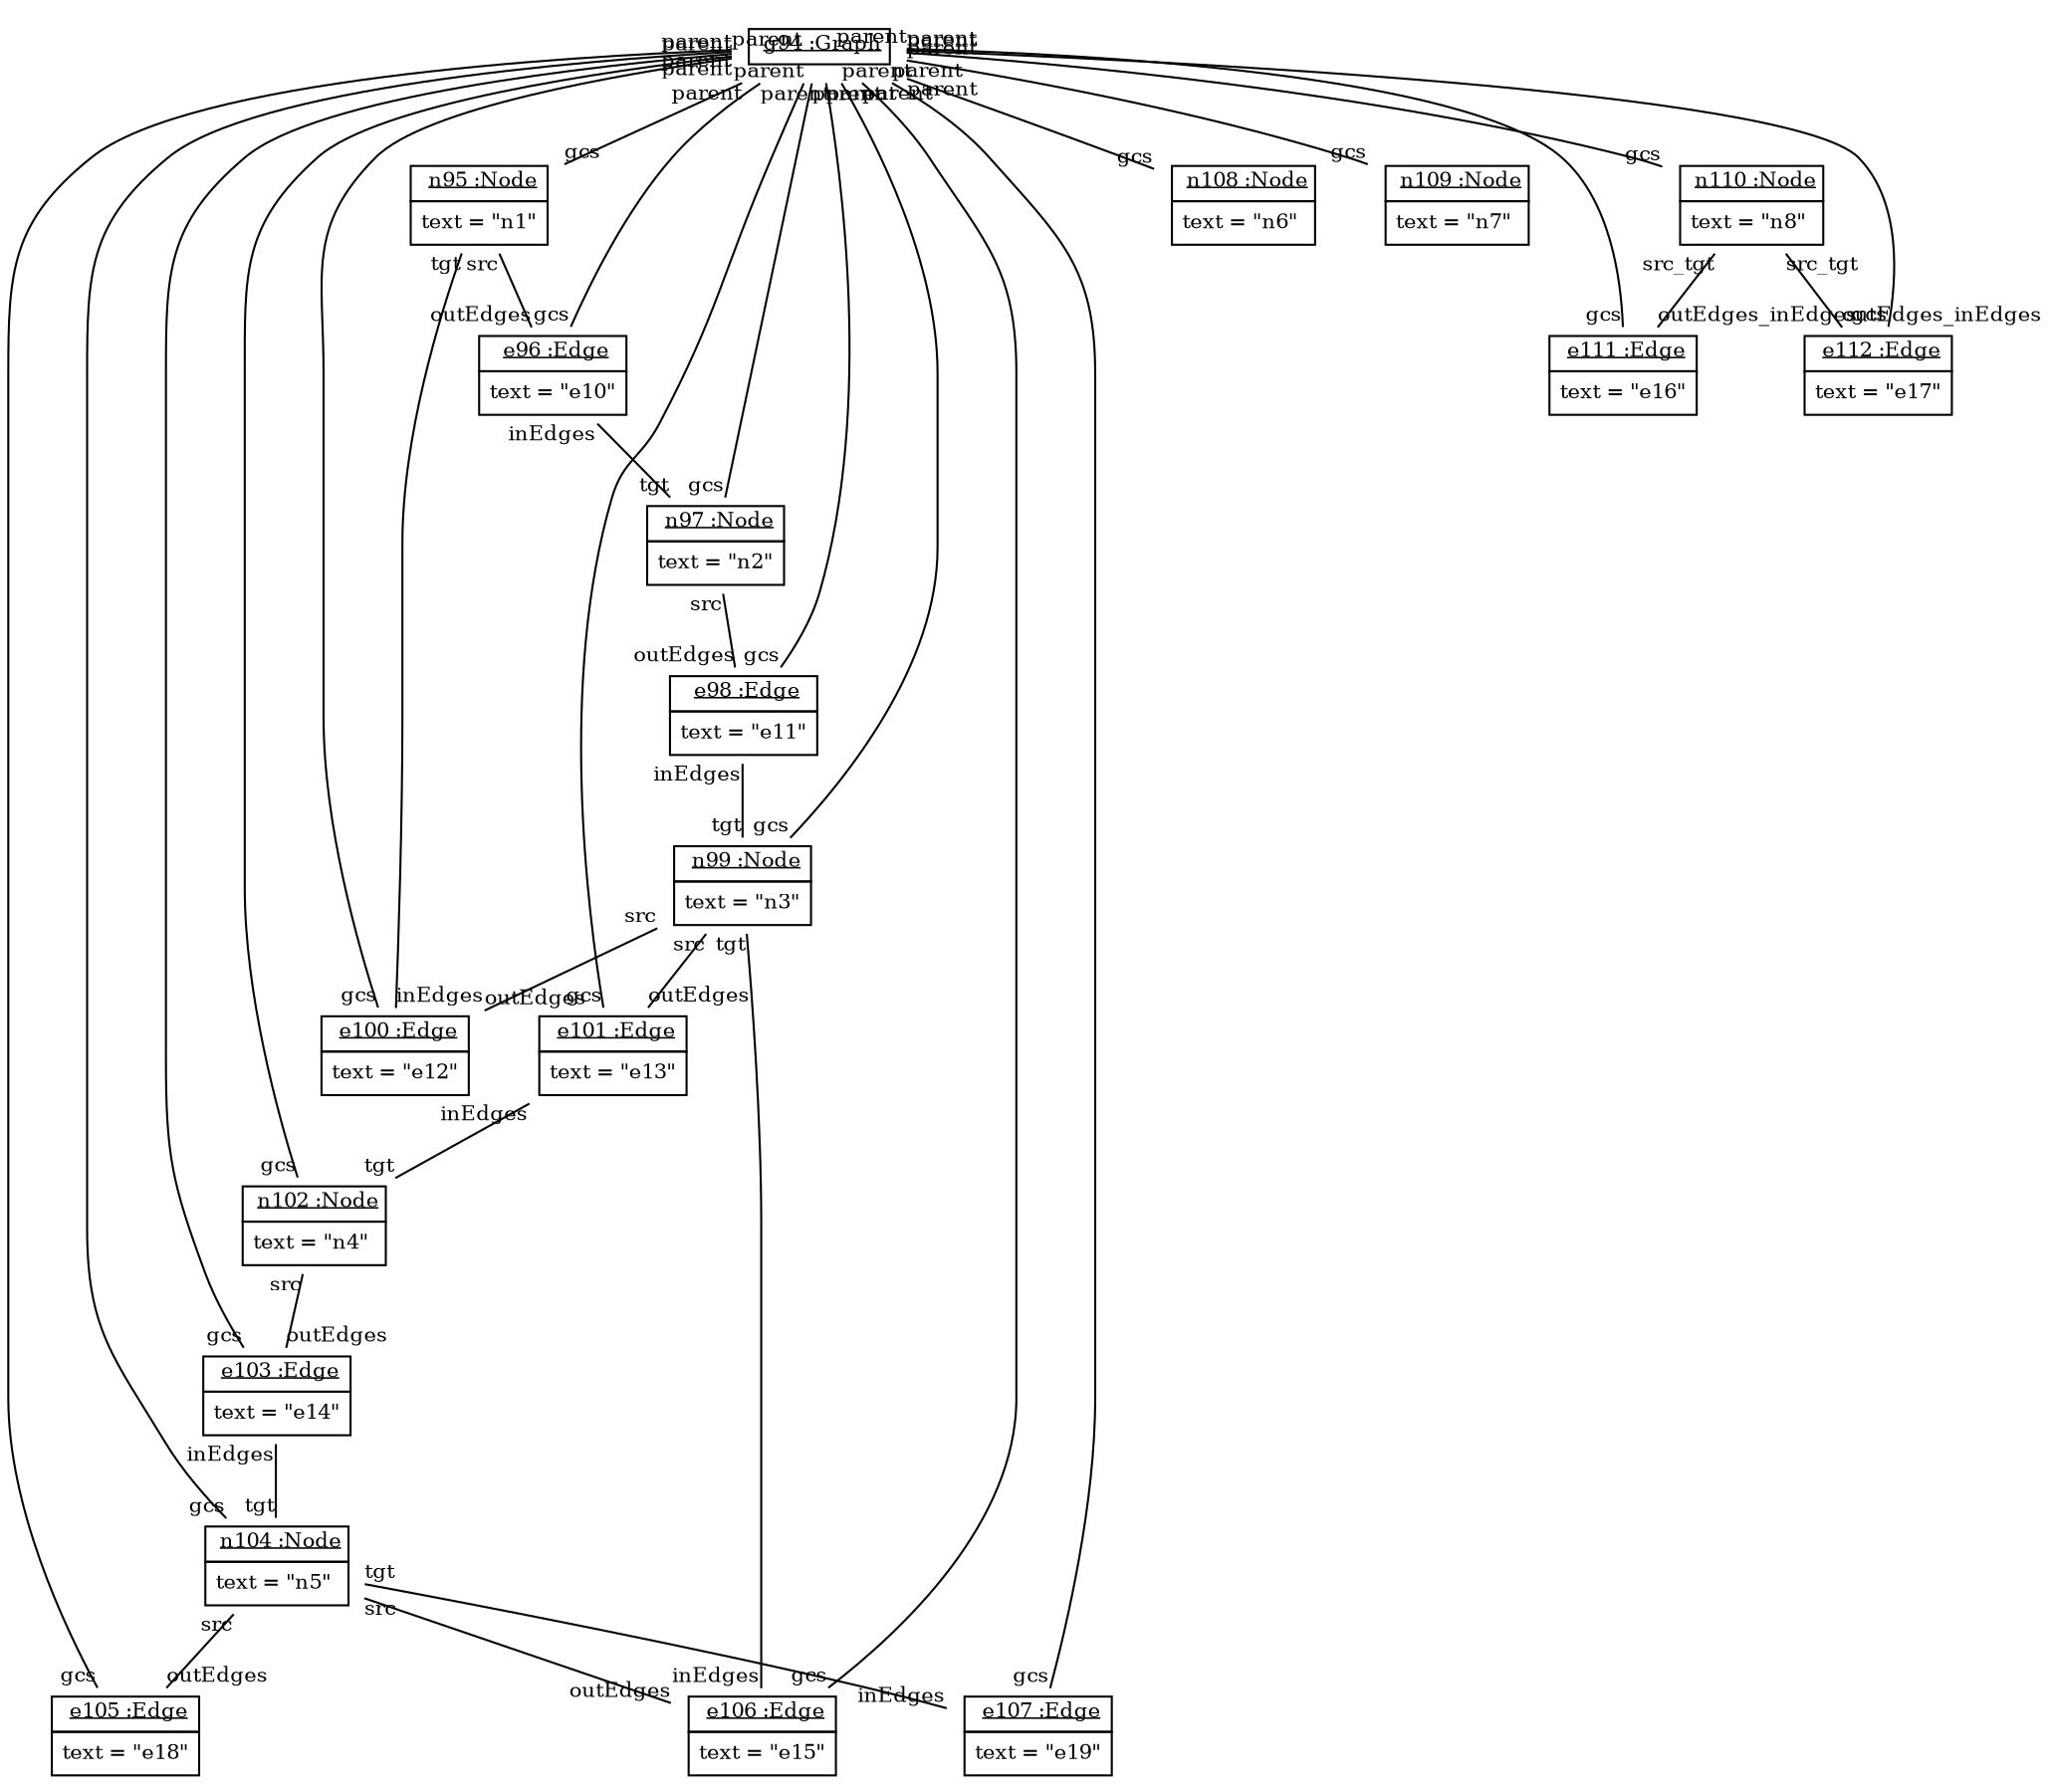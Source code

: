 graph ObjectDiagram {
   node [shape = none, fontsize = 10];
   edge [fontsize = 10];
   compound=true;

g94 [label=<<table border='0' cellborder='1' cellspacing='0'> <tr> <td href="../examples/org/sdmlib/examples/helloworld/Graph.java"> <u>g94 :Graph</u></td></tr></table>>];
n95 [label=<<table border='0' cellborder='1' cellspacing='0'> <tr> <td href="../examples/org/sdmlib/examples/helloworld/Node.java"> <u>n95 :Node</u></td></tr><tr><td><table border='0' cellborder='0' cellspacing='0'><tr><td align='left'>text = "n1"</td></tr></table></td></tr></table>>];
e96 [label=<<table border='0' cellborder='1' cellspacing='0'> <tr> <td href="../examples/org/sdmlib/examples/helloworld/Edge.java"> <u>e96 :Edge</u></td></tr><tr><td><table border='0' cellborder='0' cellspacing='0'><tr><td align='left'>text = "e10"</td></tr></table></td></tr></table>>];
n97 [label=<<table border='0' cellborder='1' cellspacing='0'> <tr> <td href="../examples/org/sdmlib/examples/helloworld/Node.java"> <u>n97 :Node</u></td></tr><tr><td><table border='0' cellborder='0' cellspacing='0'><tr><td align='left'>text = "n2"</td></tr></table></td></tr></table>>];
e98 [label=<<table border='0' cellborder='1' cellspacing='0'> <tr> <td href="../examples/org/sdmlib/examples/helloworld/Edge.java"> <u>e98 :Edge</u></td></tr><tr><td><table border='0' cellborder='0' cellspacing='0'><tr><td align='left'>text = "e11"</td></tr></table></td></tr></table>>];
n99 [label=<<table border='0' cellborder='1' cellspacing='0'> <tr> <td href="../examples/org/sdmlib/examples/helloworld/Node.java"> <u>n99 :Node</u></td></tr><tr><td><table border='0' cellborder='0' cellspacing='0'><tr><td align='left'>text = "n3"</td></tr></table></td></tr></table>>];
e100 [label=<<table border='0' cellborder='1' cellspacing='0'> <tr> <td href="../examples/org/sdmlib/examples/helloworld/Edge.java"> <u>e100 :Edge</u></td></tr><tr><td><table border='0' cellborder='0' cellspacing='0'><tr><td align='left'>text = "e12"</td></tr></table></td></tr></table>>];
e101 [label=<<table border='0' cellborder='1' cellspacing='0'> <tr> <td href="../examples/org/sdmlib/examples/helloworld/Edge.java"> <u>e101 :Edge</u></td></tr><tr><td><table border='0' cellborder='0' cellspacing='0'><tr><td align='left'>text = "e13"</td></tr></table></td></tr></table>>];
n102 [label=<<table border='0' cellborder='1' cellspacing='0'> <tr> <td href="../examples/org/sdmlib/examples/helloworld/Node.java"> <u>n102 :Node</u></td></tr><tr><td><table border='0' cellborder='0' cellspacing='0'><tr><td align='left'>text = "n4"</td></tr></table></td></tr></table>>];
e103 [label=<<table border='0' cellborder='1' cellspacing='0'> <tr> <td href="../examples/org/sdmlib/examples/helloworld/Edge.java"> <u>e103 :Edge</u></td></tr><tr><td><table border='0' cellborder='0' cellspacing='0'><tr><td align='left'>text = "e14"</td></tr></table></td></tr></table>>];
n104 [label=<<table border='0' cellborder='1' cellspacing='0'> <tr> <td href="../examples/org/sdmlib/examples/helloworld/Node.java"> <u>n104 :Node</u></td></tr><tr><td><table border='0' cellborder='0' cellspacing='0'><tr><td align='left'>text = "n5"</td></tr></table></td></tr></table>>];
e105 [label=<<table border='0' cellborder='1' cellspacing='0'> <tr> <td href="../examples/org/sdmlib/examples/helloworld/Edge.java"> <u>e105 :Edge</u></td></tr><tr><td><table border='0' cellborder='0' cellspacing='0'><tr><td align='left'>text = "e18"</td></tr></table></td></tr></table>>];
e106 [label=<<table border='0' cellborder='1' cellspacing='0'> <tr> <td href="../examples/org/sdmlib/examples/helloworld/Edge.java"> <u>e106 :Edge</u></td></tr><tr><td><table border='0' cellborder='0' cellspacing='0'><tr><td align='left'>text = "e15"</td></tr></table></td></tr></table>>];
e107 [label=<<table border='0' cellborder='1' cellspacing='0'> <tr> <td href="../examples/org/sdmlib/examples/helloworld/Edge.java"> <u>e107 :Edge</u></td></tr><tr><td><table border='0' cellborder='0' cellspacing='0'><tr><td align='left'>text = "e19"</td></tr></table></td></tr></table>>];
n108 [label=<<table border='0' cellborder='1' cellspacing='0'> <tr> <td href="../examples/org/sdmlib/examples/helloworld/Node.java"> <u>n108 :Node</u></td></tr><tr><td><table border='0' cellborder='0' cellspacing='0'><tr><td align='left'>text = "n6"</td></tr></table></td></tr></table>>];
n109 [label=<<table border='0' cellborder='1' cellspacing='0'> <tr> <td href="../examples/org/sdmlib/examples/helloworld/Node.java"> <u>n109 :Node</u></td></tr><tr><td><table border='0' cellborder='0' cellspacing='0'><tr><td align='left'>text = "n7"</td></tr></table></td></tr></table>>];
n110 [label=<<table border='0' cellborder='1' cellspacing='0'> <tr> <td href="../examples/org/sdmlib/examples/helloworld/Node.java"> <u>n110 :Node</u></td></tr><tr><td><table border='0' cellborder='0' cellspacing='0'><tr><td align='left'>text = "n8"</td></tr></table></td></tr></table>>];
e111 [label=<<table border='0' cellborder='1' cellspacing='0'> <tr> <td href="../examples/org/sdmlib/examples/helloworld/Edge.java"> <u>e111 :Edge</u></td></tr><tr><td><table border='0' cellborder='0' cellspacing='0'><tr><td align='left'>text = "e16"</td></tr></table></td></tr></table>>];
e112 [label=<<table border='0' cellborder='1' cellspacing='0'> <tr> <td href="../examples/org/sdmlib/examples/helloworld/Edge.java"> <u>e112 :Edge</u></td></tr><tr><td><table border='0' cellborder='0' cellspacing='0'><tr><td align='left'>text = "e17"</td></tr></table></td></tr></table>>];

g94 -- n95 [headlabel = "gcs" taillabel = "parent"];
g94 -- n97 [headlabel = "gcs" taillabel = "parent"];
g94 -- n99 [headlabel = "gcs" taillabel = "parent"];
g94 -- n102 [headlabel = "gcs" taillabel = "parent"];
g94 -- n104 [headlabel = "gcs" taillabel = "parent"];
g94 -- n108 [headlabel = "gcs" taillabel = "parent"];
g94 -- n109 [headlabel = "gcs" taillabel = "parent"];
g94 -- n110 [headlabel = "gcs" taillabel = "parent"];
g94 -- e105 [headlabel = "gcs" taillabel = "parent"];
g94 -- e107 [headlabel = "gcs" taillabel = "parent"];
g94 -- e96 [headlabel = "gcs" taillabel = "parent"];
g94 -- e98 [headlabel = "gcs" taillabel = "parent"];
g94 -- e100 [headlabel = "gcs" taillabel = "parent"];
g94 -- e101 [headlabel = "gcs" taillabel = "parent"];
g94 -- e103 [headlabel = "gcs" taillabel = "parent"];
g94 -- e106 [headlabel = "gcs" taillabel = "parent"];
g94 -- e111 [headlabel = "gcs" taillabel = "parent"];
g94 -- e112 [headlabel = "gcs" taillabel = "parent"];
n95 -- e96 [headlabel = "outEdges" taillabel = "src"];
n95 -- e100 [headlabel = "inEdges" taillabel = "tgt"];
e96 -- n97 [headlabel = "tgt" taillabel = "inEdges"];
n97 -- e98 [headlabel = "outEdges" taillabel = "src"];
e98 -- n99 [headlabel = "tgt" taillabel = "inEdges"];
n99 -- e100 [headlabel = "outEdges" taillabel = "src"];
n99 -- e101 [headlabel = "outEdges" taillabel = "src"];
n99 -- e106 [headlabel = "inEdges" taillabel = "tgt"];
e101 -- n102 [headlabel = "tgt" taillabel = "inEdges"];
n102 -- e103 [headlabel = "outEdges" taillabel = "src"];
e103 -- n104 [headlabel = "tgt" taillabel = "inEdges"];
n104 -- e105 [headlabel = "outEdges" taillabel = "src"];
n104 -- e106 [headlabel = "outEdges" taillabel = "src"];
n104 -- e107 [headlabel = "inEdges" taillabel = "tgt"];
n110 -- e111 [headlabel = "outEdges_inEdges" taillabel = "src_tgt"];
n110 -- e112 [headlabel = "outEdges_inEdges" taillabel = "src_tgt"];
}
